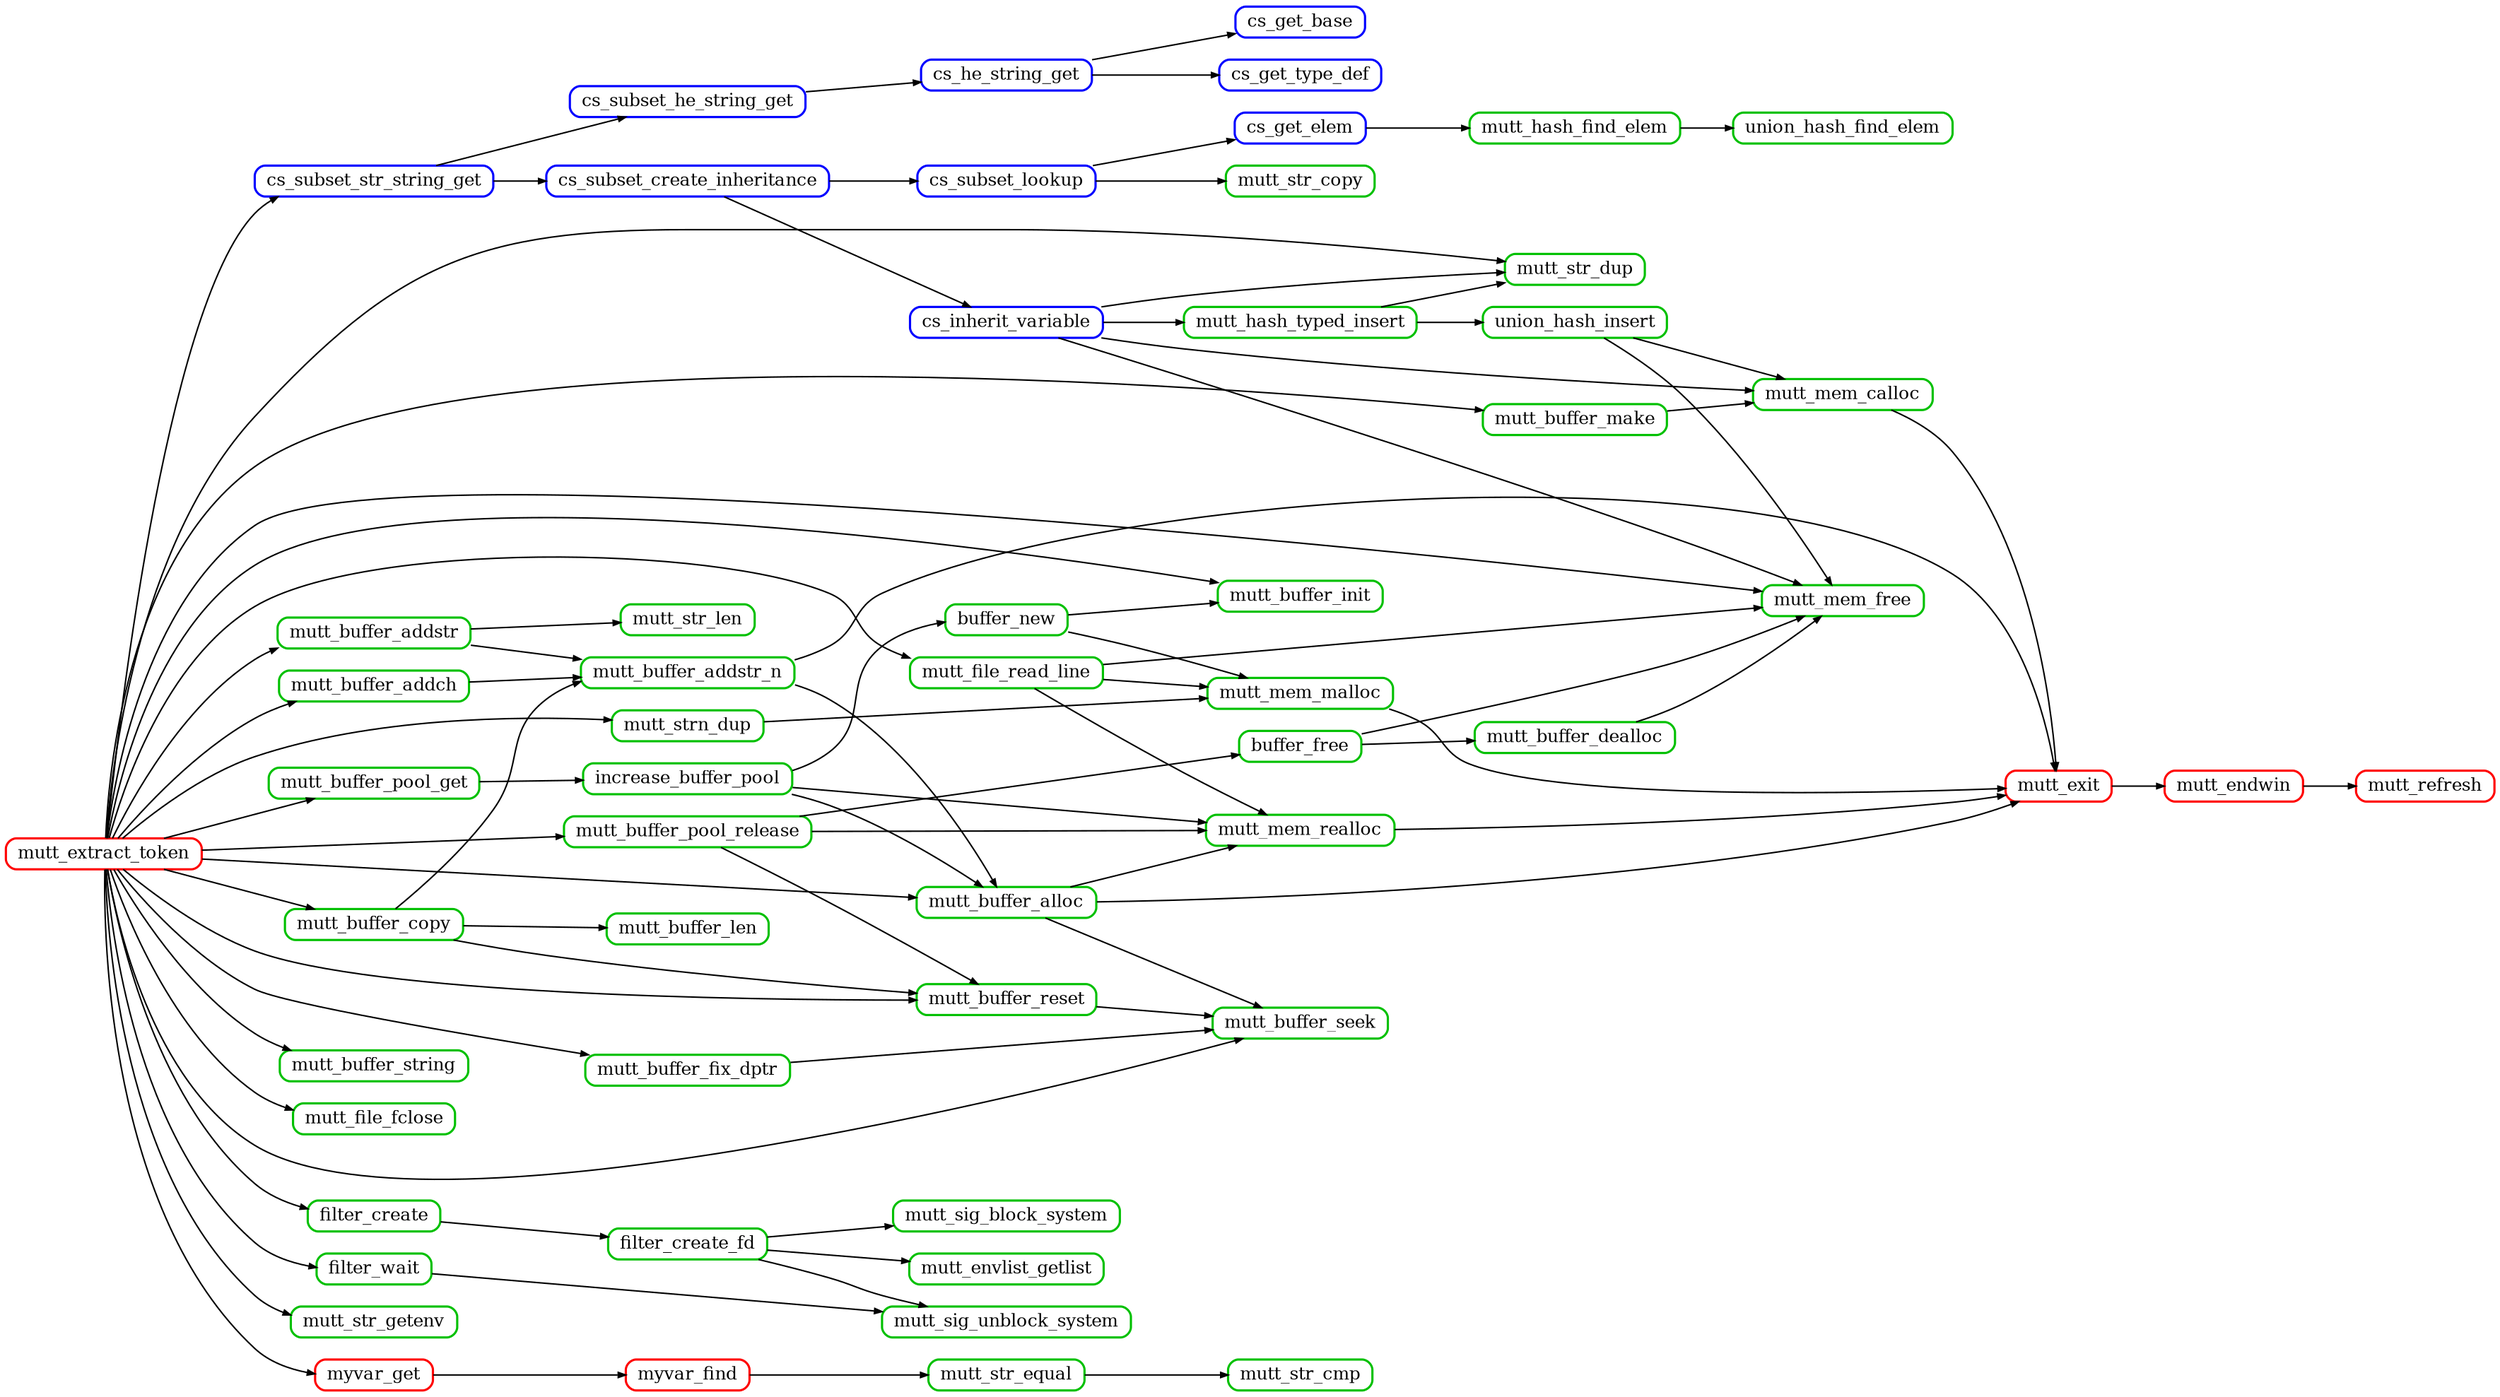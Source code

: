 digraph callgraph {
	graph [
		rankdir="LR"
		nodesep="0.2"
		ranksep="0.5"
		compound="true"
	]

	node [
		shape="Mrecord"
		fontsize="12"
		fillcolor="#ffffff"
		style="filled"
		height="0.2"
		penwidth="1.5"
		color="black"
	]

	edge [
		penwidth="1.0"
		arrowsize="0.5"
	]

	node [ color="#0000ff" ]
	cs_get_base
	cs_get_elem
	cs_get_type_def
	cs_he_string_get
	cs_inherit_variable
	cs_subset_create_inheritance
	cs_subset_he_string_get
	cs_subset_lookup
	cs_subset_str_string_get

	node [ color="#00c000" ]
	mutt_buffer_addch
	mutt_buffer_addstr
	mutt_buffer_addstr_n
	mutt_buffer_alloc
	mutt_buffer_copy
	mutt_buffer_dealloc
	mutt_buffer_fix_dptr
	mutt_buffer_init
	mutt_buffer_len
	mutt_buffer_make
	mutt_buffer_reset
	mutt_buffer_seek
	mutt_buffer_string
	mutt_envlist_getlist
	mutt_file_fclose
	mutt_file_read_line
	filter_create
	filter_create_fd
	filter_wait
	mutt_hash_find_elem
	mutt_hash_typed_insert
	union_hash_find_elem
	union_hash_insert
	mutt_mem_calloc
	mutt_mem_free
	mutt_mem_malloc
	mutt_mem_realloc
	buffer_free
	buffer_new
	increase_buffer_pool
	mutt_buffer_pool_get
	mutt_buffer_pool_release
	mutt_sig_block_system
	mutt_sig_unblock_system
	mutt_strn_dup
	mutt_str_cmp
	mutt_str_copy
	mutt_str_dup
	mutt_str_equal
	mutt_str_getenv
	mutt_str_len

	node [ color="#ff0000" ]
	buffer_free                  -> mutt_buffer_dealloc
	buffer_free                  -> mutt_mem_free
	buffer_new                   -> mutt_buffer_init
	buffer_new                   -> mutt_mem_malloc
	cs_get_elem                  -> mutt_hash_find_elem
	cs_he_string_get             -> cs_get_base
	cs_he_string_get             -> cs_get_type_def
	cs_inherit_variable          -> mutt_hash_typed_insert
	cs_inherit_variable          -> mutt_mem_calloc
	cs_inherit_variable          -> mutt_mem_free
	cs_inherit_variable          -> mutt_str_dup
	cs_subset_create_inheritance -> cs_inherit_variable
	cs_subset_create_inheritance -> cs_subset_lookup
	cs_subset_he_string_get      -> cs_he_string_get
	cs_subset_lookup             -> cs_get_elem
	cs_subset_lookup             -> mutt_str_copy
	cs_subset_str_string_get     -> cs_subset_create_inheritance
	cs_subset_str_string_get     -> cs_subset_he_string_get
	filter_create                -> filter_create_fd
	filter_create_fd             -> mutt_envlist_getlist
	filter_create_fd             -> mutt_sig_block_system
	filter_create_fd             -> mutt_sig_unblock_system
	filter_wait                  -> mutt_sig_unblock_system
	increase_buffer_pool         -> buffer_new
	increase_buffer_pool         -> mutt_buffer_alloc
	increase_buffer_pool         -> mutt_mem_realloc
	mutt_buffer_addch            -> mutt_buffer_addstr_n
	mutt_buffer_addstr           -> mutt_buffer_addstr_n
	mutt_buffer_addstr           -> mutt_str_len
	mutt_buffer_addstr_n         -> mutt_buffer_alloc
	mutt_buffer_addstr_n         -> mutt_exit
	mutt_buffer_alloc            -> mutt_buffer_seek
	mutt_buffer_alloc            -> mutt_exit
	mutt_buffer_alloc            -> mutt_mem_realloc
	mutt_buffer_copy             -> mutt_buffer_addstr_n
	mutt_buffer_copy             -> mutt_buffer_len
	mutt_buffer_copy             -> mutt_buffer_reset
	mutt_buffer_dealloc          -> mutt_mem_free
	mutt_buffer_fix_dptr         -> mutt_buffer_seek
	mutt_buffer_make             -> mutt_mem_calloc
	mutt_buffer_pool_get         -> increase_buffer_pool
	mutt_buffer_pool_release     -> buffer_free
	mutt_buffer_pool_release     -> mutt_buffer_reset
	mutt_buffer_pool_release     -> mutt_mem_realloc
	mutt_buffer_reset            -> mutt_buffer_seek
	mutt_endwin                  -> mutt_refresh
	mutt_exit                    -> mutt_endwin
	mutt_extract_token           -> cs_subset_str_string_get
	mutt_extract_token           -> filter_create
	mutt_extract_token           -> filter_wait
	mutt_extract_token           -> mutt_buffer_addch
	mutt_extract_token           -> mutt_buffer_addstr
	mutt_extract_token           -> mutt_buffer_alloc
	mutt_extract_token           -> mutt_buffer_copy
	mutt_extract_token           -> mutt_buffer_fix_dptr
	mutt_extract_token           -> mutt_buffer_init
	mutt_extract_token           -> mutt_buffer_make
	mutt_extract_token           -> mutt_buffer_pool_get
	mutt_extract_token           -> mutt_buffer_pool_release
	mutt_extract_token           -> mutt_buffer_reset
	mutt_extract_token           -> mutt_buffer_seek
	mutt_extract_token           -> mutt_buffer_string
	mutt_extract_token           -> mutt_file_fclose
	mutt_extract_token           -> mutt_file_read_line
	mutt_extract_token           -> mutt_mem_free
	mutt_extract_token           -> mutt_strn_dup
	mutt_extract_token           -> mutt_str_dup
	mutt_extract_token           -> mutt_str_getenv
	mutt_extract_token           -> myvar_get
	mutt_file_read_line          -> mutt_mem_free
	mutt_file_read_line          -> mutt_mem_malloc
	mutt_file_read_line          -> mutt_mem_realloc
	mutt_hash_find_elem          -> union_hash_find_elem
	mutt_hash_typed_insert       -> mutt_str_dup
	mutt_hash_typed_insert       -> union_hash_insert
	mutt_mem_calloc              -> mutt_exit
	mutt_mem_malloc              -> mutt_exit
	mutt_mem_realloc             -> mutt_exit
	mutt_strn_dup                -> mutt_mem_malloc
	mutt_str_equal               -> mutt_str_cmp
	myvar_find                   -> mutt_str_equal
	myvar_get                    -> myvar_find
	union_hash_insert            -> mutt_mem_calloc
	union_hash_insert            -> mutt_mem_free

}

